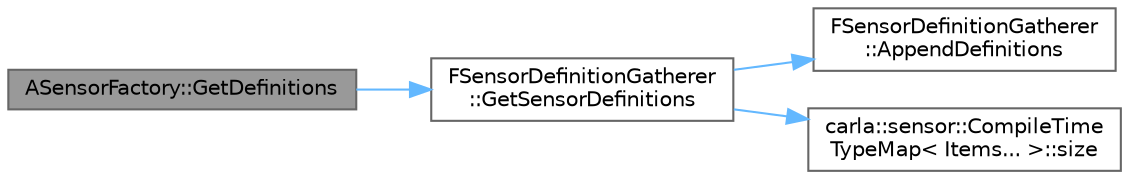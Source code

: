 digraph "ASensorFactory::GetDefinitions"
{
 // INTERACTIVE_SVG=YES
 // LATEX_PDF_SIZE
  bgcolor="transparent";
  edge [fontname=Helvetica,fontsize=10,labelfontname=Helvetica,labelfontsize=10];
  node [fontname=Helvetica,fontsize=10,shape=box,height=0.2,width=0.4];
  rankdir="LR";
  Node1 [id="Node000001",label="ASensorFactory::GetDefinitions",height=0.2,width=0.4,color="gray40", fillcolor="grey60", style="filled", fontcolor="black",tooltip="Retrieve the definitions of all the sensors registered in the SensorRegistry."];
  Node1 -> Node2 [id="edge1_Node000001_Node000002",color="steelblue1",style="solid",tooltip=" "];
  Node2 [id="Node000002",label="FSensorDefinitionGatherer\l::GetSensorDefinitions",height=0.2,width=0.4,color="grey40", fillcolor="white", style="filled",URL="$dc/dd0/classFSensorDefinitionGatherer.html#a038432db0ebd13d163108788bbaafdd8",tooltip=" "];
  Node2 -> Node3 [id="edge2_Node000002_Node000003",color="steelblue1",style="solid",tooltip=" "];
  Node3 [id="Node000003",label="FSensorDefinitionGatherer\l::AppendDefinitions",height=0.2,width=0.4,color="grey40", fillcolor="white", style="filled",URL="$dc/dd0/classFSensorDefinitionGatherer.html#aeca5ffc93c553fd37c6be5ea91e1ea18",tooltip=" "];
  Node2 -> Node4 [id="edge3_Node000002_Node000004",color="steelblue1",style="solid",tooltip=" "];
  Node4 [id="Node000004",label="carla::sensor::CompileTime\lTypeMap\< Items... \>::size",height=0.2,width=0.4,color="grey40", fillcolor="white", style="filled",URL="$d4/dd4/structcarla_1_1sensor_1_1CompileTimeTypeMap.html#ae508b3a22c429465ae73f3ff7fe31827",tooltip=" "];
}
